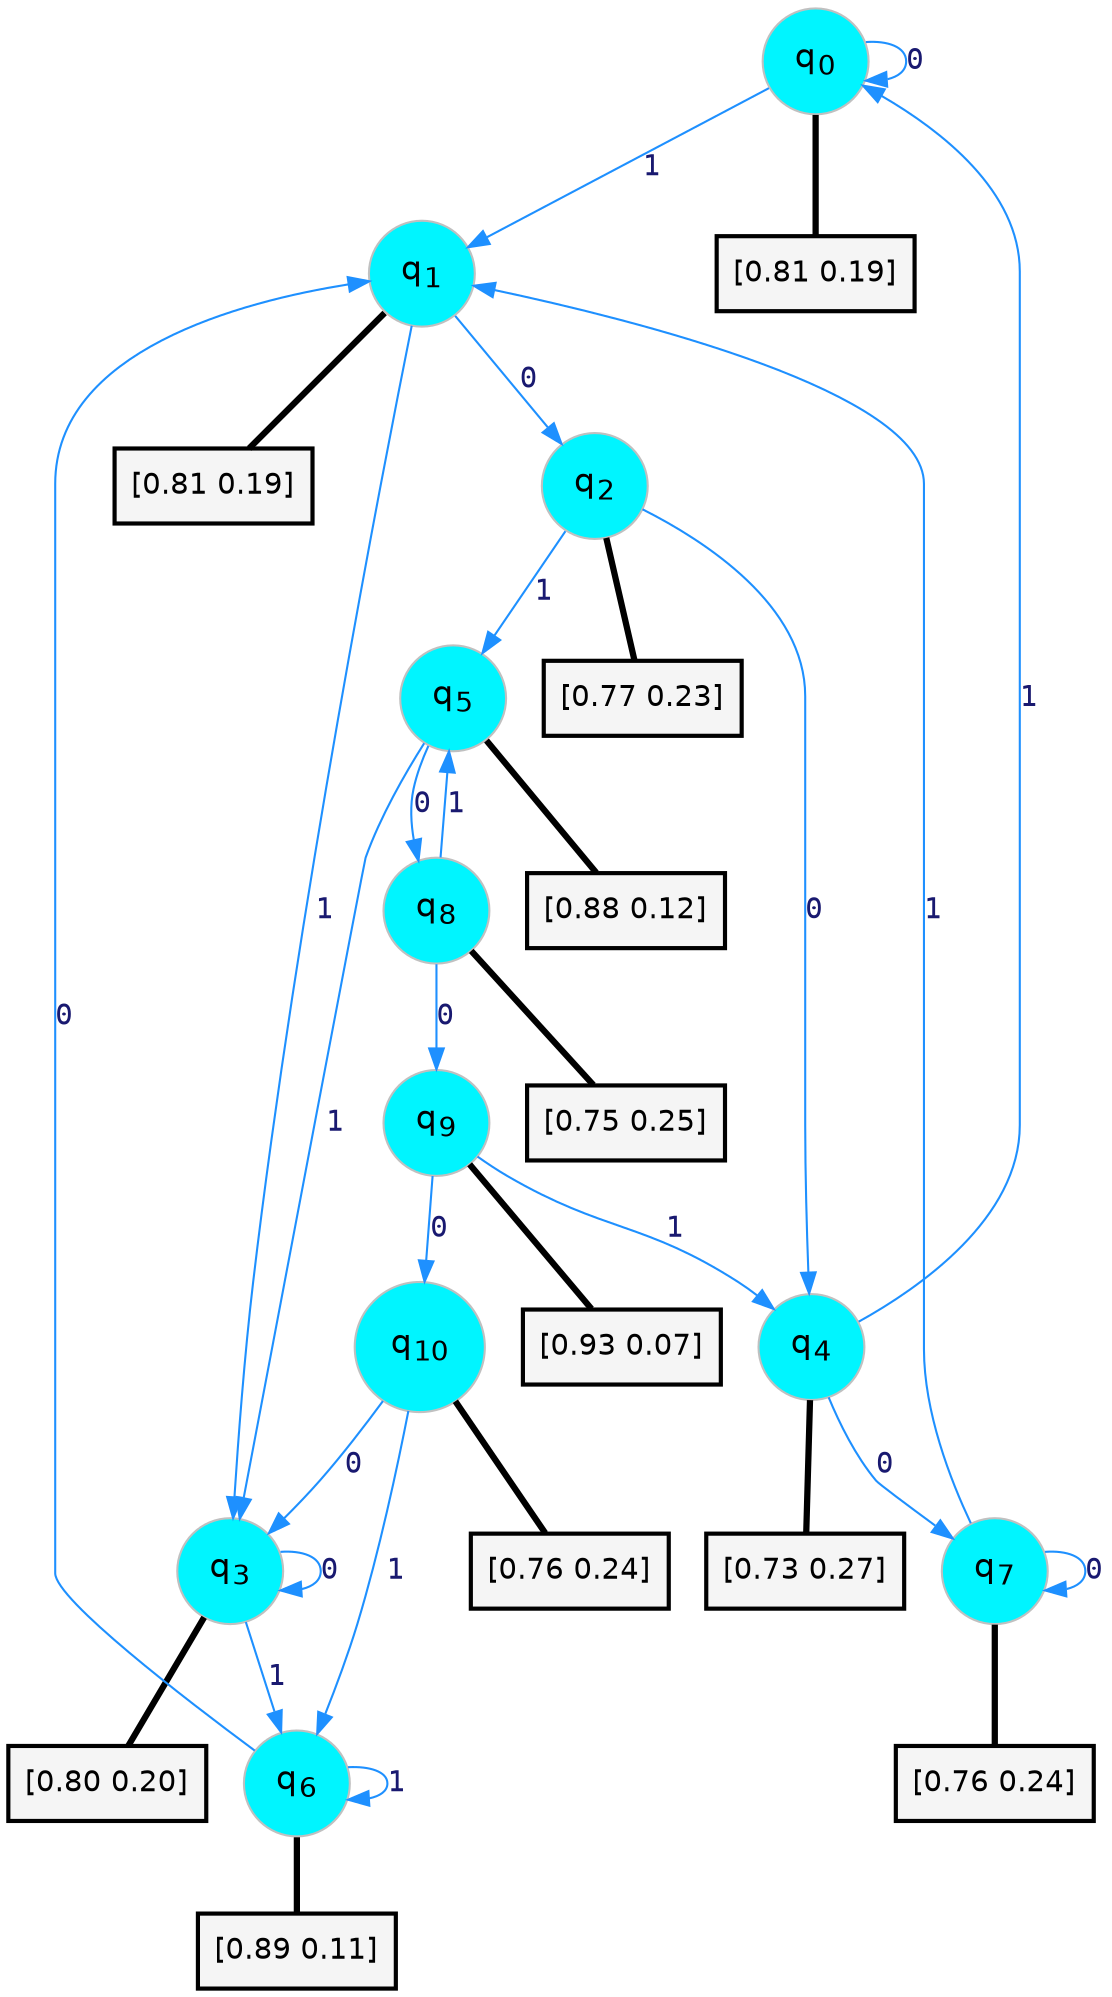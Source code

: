 digraph G {
graph [
bgcolor=transparent, dpi=300, rankdir=TD, size="40,25"];
node [
color=gray, fillcolor=turquoise1, fontcolor=black, fontname=Helvetica, fontsize=16, fontweight=bold, shape=circle, style=filled];
edge [
arrowsize=1, color=dodgerblue1, fontcolor=midnightblue, fontname=courier, fontweight=bold, penwidth=1, style=solid, weight=20];
0[label=<q<SUB>0</SUB>>];
1[label=<q<SUB>1</SUB>>];
2[label=<q<SUB>2</SUB>>];
3[label=<q<SUB>3</SUB>>];
4[label=<q<SUB>4</SUB>>];
5[label=<q<SUB>5</SUB>>];
6[label=<q<SUB>6</SUB>>];
7[label=<q<SUB>7</SUB>>];
8[label=<q<SUB>8</SUB>>];
9[label=<q<SUB>9</SUB>>];
10[label=<q<SUB>10</SUB>>];
11[label="[0.81 0.19]", shape=box,fontcolor=black, fontname=Helvetica, fontsize=14, penwidth=2, fillcolor=whitesmoke,color=black];
12[label="[0.81 0.19]", shape=box,fontcolor=black, fontname=Helvetica, fontsize=14, penwidth=2, fillcolor=whitesmoke,color=black];
13[label="[0.77 0.23]", shape=box,fontcolor=black, fontname=Helvetica, fontsize=14, penwidth=2, fillcolor=whitesmoke,color=black];
14[label="[0.80 0.20]", shape=box,fontcolor=black, fontname=Helvetica, fontsize=14, penwidth=2, fillcolor=whitesmoke,color=black];
15[label="[0.73 0.27]", shape=box,fontcolor=black, fontname=Helvetica, fontsize=14, penwidth=2, fillcolor=whitesmoke,color=black];
16[label="[0.88 0.12]", shape=box,fontcolor=black, fontname=Helvetica, fontsize=14, penwidth=2, fillcolor=whitesmoke,color=black];
17[label="[0.89 0.11]", shape=box,fontcolor=black, fontname=Helvetica, fontsize=14, penwidth=2, fillcolor=whitesmoke,color=black];
18[label="[0.76 0.24]", shape=box,fontcolor=black, fontname=Helvetica, fontsize=14, penwidth=2, fillcolor=whitesmoke,color=black];
19[label="[0.75 0.25]", shape=box,fontcolor=black, fontname=Helvetica, fontsize=14, penwidth=2, fillcolor=whitesmoke,color=black];
20[label="[0.93 0.07]", shape=box,fontcolor=black, fontname=Helvetica, fontsize=14, penwidth=2, fillcolor=whitesmoke,color=black];
21[label="[0.76 0.24]", shape=box,fontcolor=black, fontname=Helvetica, fontsize=14, penwidth=2, fillcolor=whitesmoke,color=black];
0->0 [label=0];
0->1 [label=1];
0->11 [arrowhead=none, penwidth=3,color=black];
1->2 [label=0];
1->3 [label=1];
1->12 [arrowhead=none, penwidth=3,color=black];
2->4 [label=0];
2->5 [label=1];
2->13 [arrowhead=none, penwidth=3,color=black];
3->3 [label=0];
3->6 [label=1];
3->14 [arrowhead=none, penwidth=3,color=black];
4->7 [label=0];
4->0 [label=1];
4->15 [arrowhead=none, penwidth=3,color=black];
5->8 [label=0];
5->3 [label=1];
5->16 [arrowhead=none, penwidth=3,color=black];
6->1 [label=0];
6->6 [label=1];
6->17 [arrowhead=none, penwidth=3,color=black];
7->7 [label=0];
7->1 [label=1];
7->18 [arrowhead=none, penwidth=3,color=black];
8->9 [label=0];
8->5 [label=1];
8->19 [arrowhead=none, penwidth=3,color=black];
9->10 [label=0];
9->4 [label=1];
9->20 [arrowhead=none, penwidth=3,color=black];
10->3 [label=0];
10->6 [label=1];
10->21 [arrowhead=none, penwidth=3,color=black];
}
